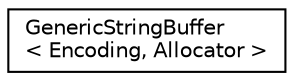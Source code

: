 digraph "Graphical Class Hierarchy"
{
 // LATEX_PDF_SIZE
  edge [fontname="Helvetica",fontsize="10",labelfontname="Helvetica",labelfontsize="10"];
  node [fontname="Helvetica",fontsize="10",shape=record];
  rankdir="LR";
  Node0 [label="GenericStringBuffer\l\< Encoding, Allocator \>",height=0.2,width=0.4,color="black", fillcolor="white", style="filled",URL="$class_generic_string_buffer.html",tooltip="Represents an in-memory output stream."];
}
